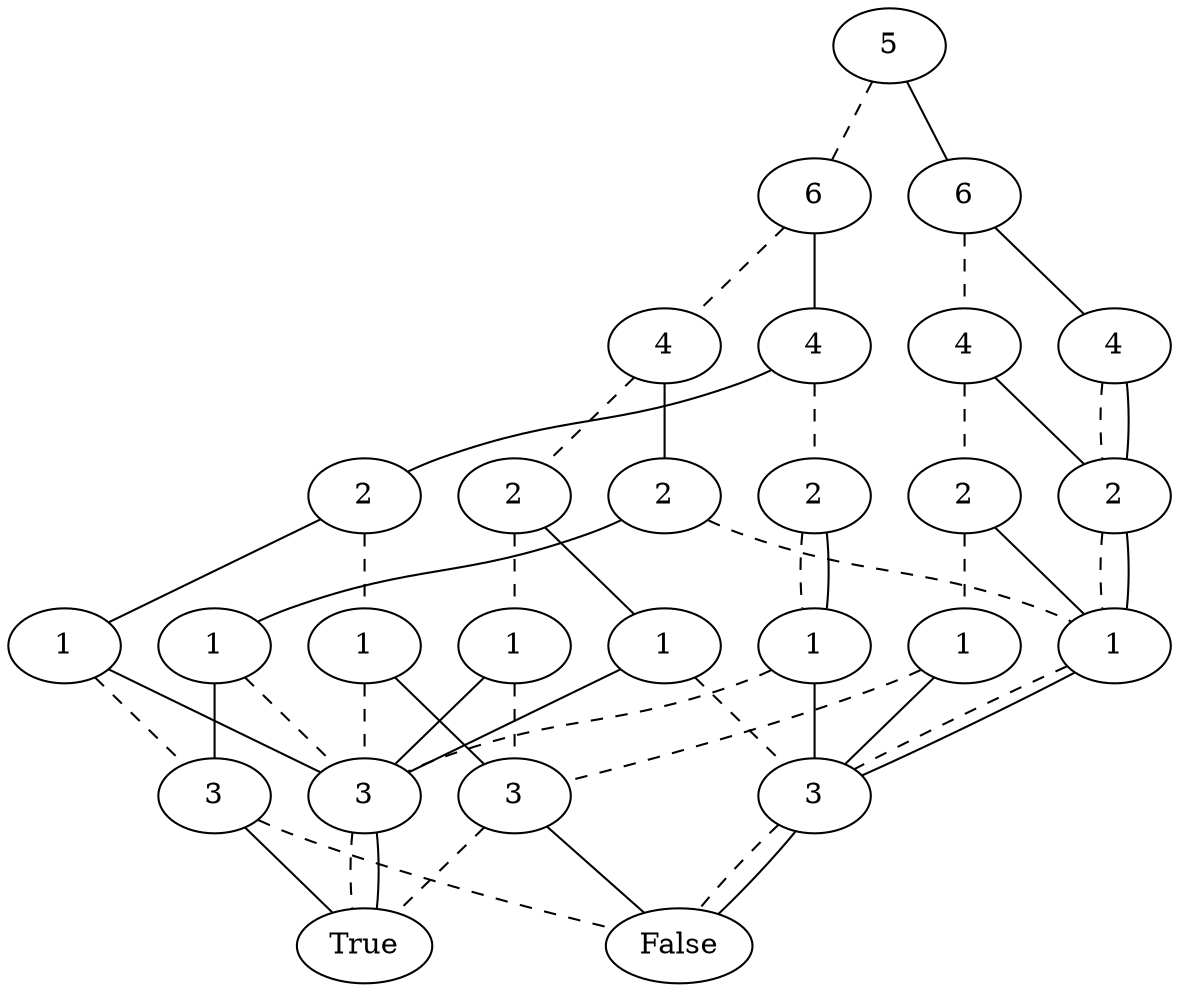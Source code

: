 graph compressed_tree_3 {
	140569656832640 [label=5]
	140569656822080 [label=6]
	140569656832640 -- 140569656822080 [style=dashed]
	140569656822272 [label=4]
	140569656822080 -- 140569656822272 [style=dashed]
	140569656822464 [label=2]
	140569656822272 -- 140569656822464 [style=dashed]
	140569656822656 [label=1]
	140569656822464 -- 140569656822656 [style=dashed]
	140569657128560 [label=3]
	140569656822656 -- 140569657128560 [style=dashed]
	140569657128032 [label=True]
	140569657128560 -- 140569657128032 [style=dashed]
	140569657128800 [label=False]
	140569657128560 -- 140569657128800
	140569656822896 [label=3]
	140569656822656 -- 140569656822896
	140569656822896 -- 140569657128032 [style=dashed]
	140569656822896 -- 140569657128032
	140569656823376 [label=1]
	140569656822464 -- 140569656823376
	140569657130096 [label=3]
	140569656823376 -- 140569657130096 [style=dashed]
	140569657130096 -- 140569657128800 [style=dashed]
	140569657130096 -- 140569657128800
	140569656823376 -- 140569656822896
	140569656823712 [label=2]
	140569656822272 -- 140569656823712
	140569656800208 [label=1]
	140569656823712 -- 140569656800208 [style=dashed]
	140569656800208 -- 140569657130096 [style=dashed]
	140569656800208 -- 140569657130096
	140569656801024 [label=1]
	140569656823712 -- 140569656801024
	140569656801024 -- 140569656822896 [style=dashed]
	140569657128608 [label=3]
	140569656801024 -- 140569657128608
	140569657128608 -- 140569657128800 [style=dashed]
	140569657128608 -- 140569657128032
	140569656800112 [label=4]
	140569656822080 -- 140569656800112
	140569656802368 [label=2]
	140569656800112 -- 140569656802368 [style=dashed]
	140569656802560 [label=1]
	140569656802368 -- 140569656802560 [style=dashed]
	140569656802560 -- 140569656822896 [style=dashed]
	140569656802560 -- 140569657130096
	140569656802368 -- 140569656802560
	140569656803824 [label=2]
	140569656800112 -- 140569656803824
	140569656804928 [label=1]
	140569656803824 -- 140569656804928 [style=dashed]
	140569656804928 -- 140569656822896 [style=dashed]
	140569656804928 -- 140569657128560
	140569656804832 [label=1]
	140569656803824 -- 140569656804832
	140569656804832 -- 140569657128608 [style=dashed]
	140569656804832 -- 140569656822896
	140569656802032 [label=6]
	140569656832640 -- 140569656802032
	140569656807088 [label=4]
	140569656802032 -- 140569656807088 [style=dashed]
	140569656807232 [label=2]
	140569656807088 -- 140569656807232 [style=dashed]
	140569656806656 [label=1]
	140569656807232 -- 140569656806656 [style=dashed]
	140569656806656 -- 140569657128560 [style=dashed]
	140569656806656 -- 140569657130096
	140569656807232 -- 140569656800208
	140569656832928 [label=2]
	140569656807088 -- 140569656832928
	140569656832928 -- 140569656800208 [style=dashed]
	140569656832928 -- 140569656800208
	140569656833888 [label=4]
	140569656802032 -- 140569656833888
	140569656833888 -- 140569656832928 [style=dashed]
	140569656833888 -- 140569656832928
}
